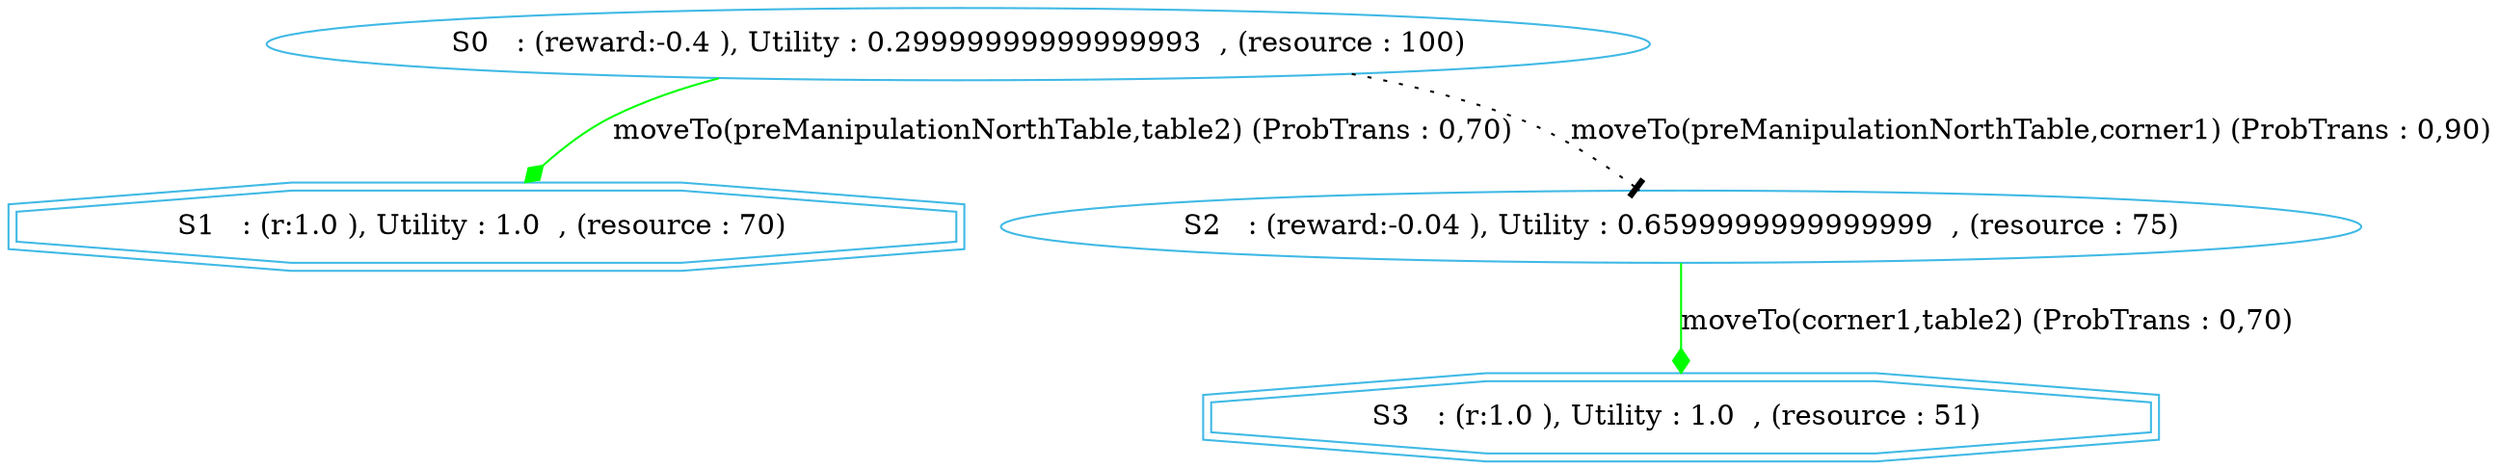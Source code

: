 digraph {
  node [color="#40b9e5" ]
 size="60,17";
"1" [label=" S1   : (r:1.0 ), Utility : 1.0  , (resource : 70)  " shape=doubleoctagon];
"3" [label=" S3   : (r:1.0 ), Utility : 1.0  , (resource : 51)  " shape=doubleoctagon];
"0" [label=" S0   : (reward:-0.4 ), Utility : 0.29999999999999993  , (resource : 100) "]"2" [label=" S2   : (reward:-0.04 ), Utility : 0.6599999999999999  , (resource : 75) "]"0" -> "1" [ label="moveTo(preManipulationNorthTable,table2) (ProbTrans : 0,70)"
, arrowhead = diamond , color=green];"0" -> "2" [ label="moveTo(preManipulationNorthTable,corner1) (ProbTrans : 0,90)"
,style=dotted, arrowhead=tee];"2" -> "3" [ label="moveTo(corner1,table2) (ProbTrans : 0,70)"
, arrowhead = diamond , color=green];}
